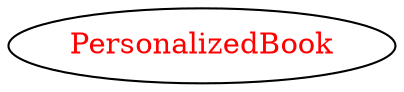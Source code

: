 digraph dependencyGraph {
 concentrate=true;
 ranksep="2.0";
 rankdir="LR"; 
 splines="ortho";
"PersonalizedBook" [fontcolor="red"];
}